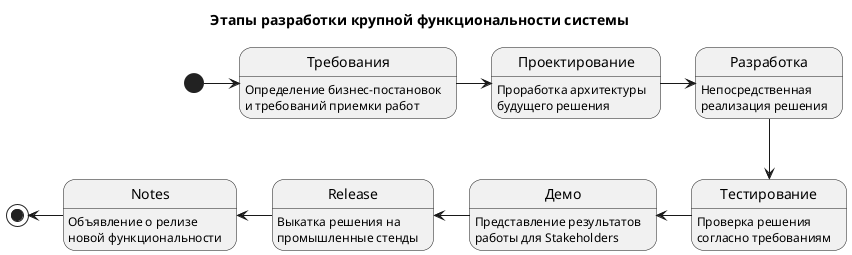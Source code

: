 @startuml

title Этапы разработки крупной функциональности системы

Требования: Определение бизнес-постановок\nи требований приемки работ
Проектирование: Проработка архитектуры\nбудущего решения
Разработка: Непосредственная\nреализация решения
Тестирование: Проверка решения\nсогласно требованиям
Демо: Представление результатов\nработы для Stakeholders
Release: Выкатка решения на\nпромышленные стенды
Notes: Объявление о релизе\nновой функциональности

[*] -right-> Требования  

Требования  -right-> Проектирование 

Проектирование  -right-> Разработка

Разработка  -down-> Тестирование

Тестирование  -left-> Демо

Демо  -left-> Release

Release  -left-> Notes

Notes  -left-> [*]

@enduml